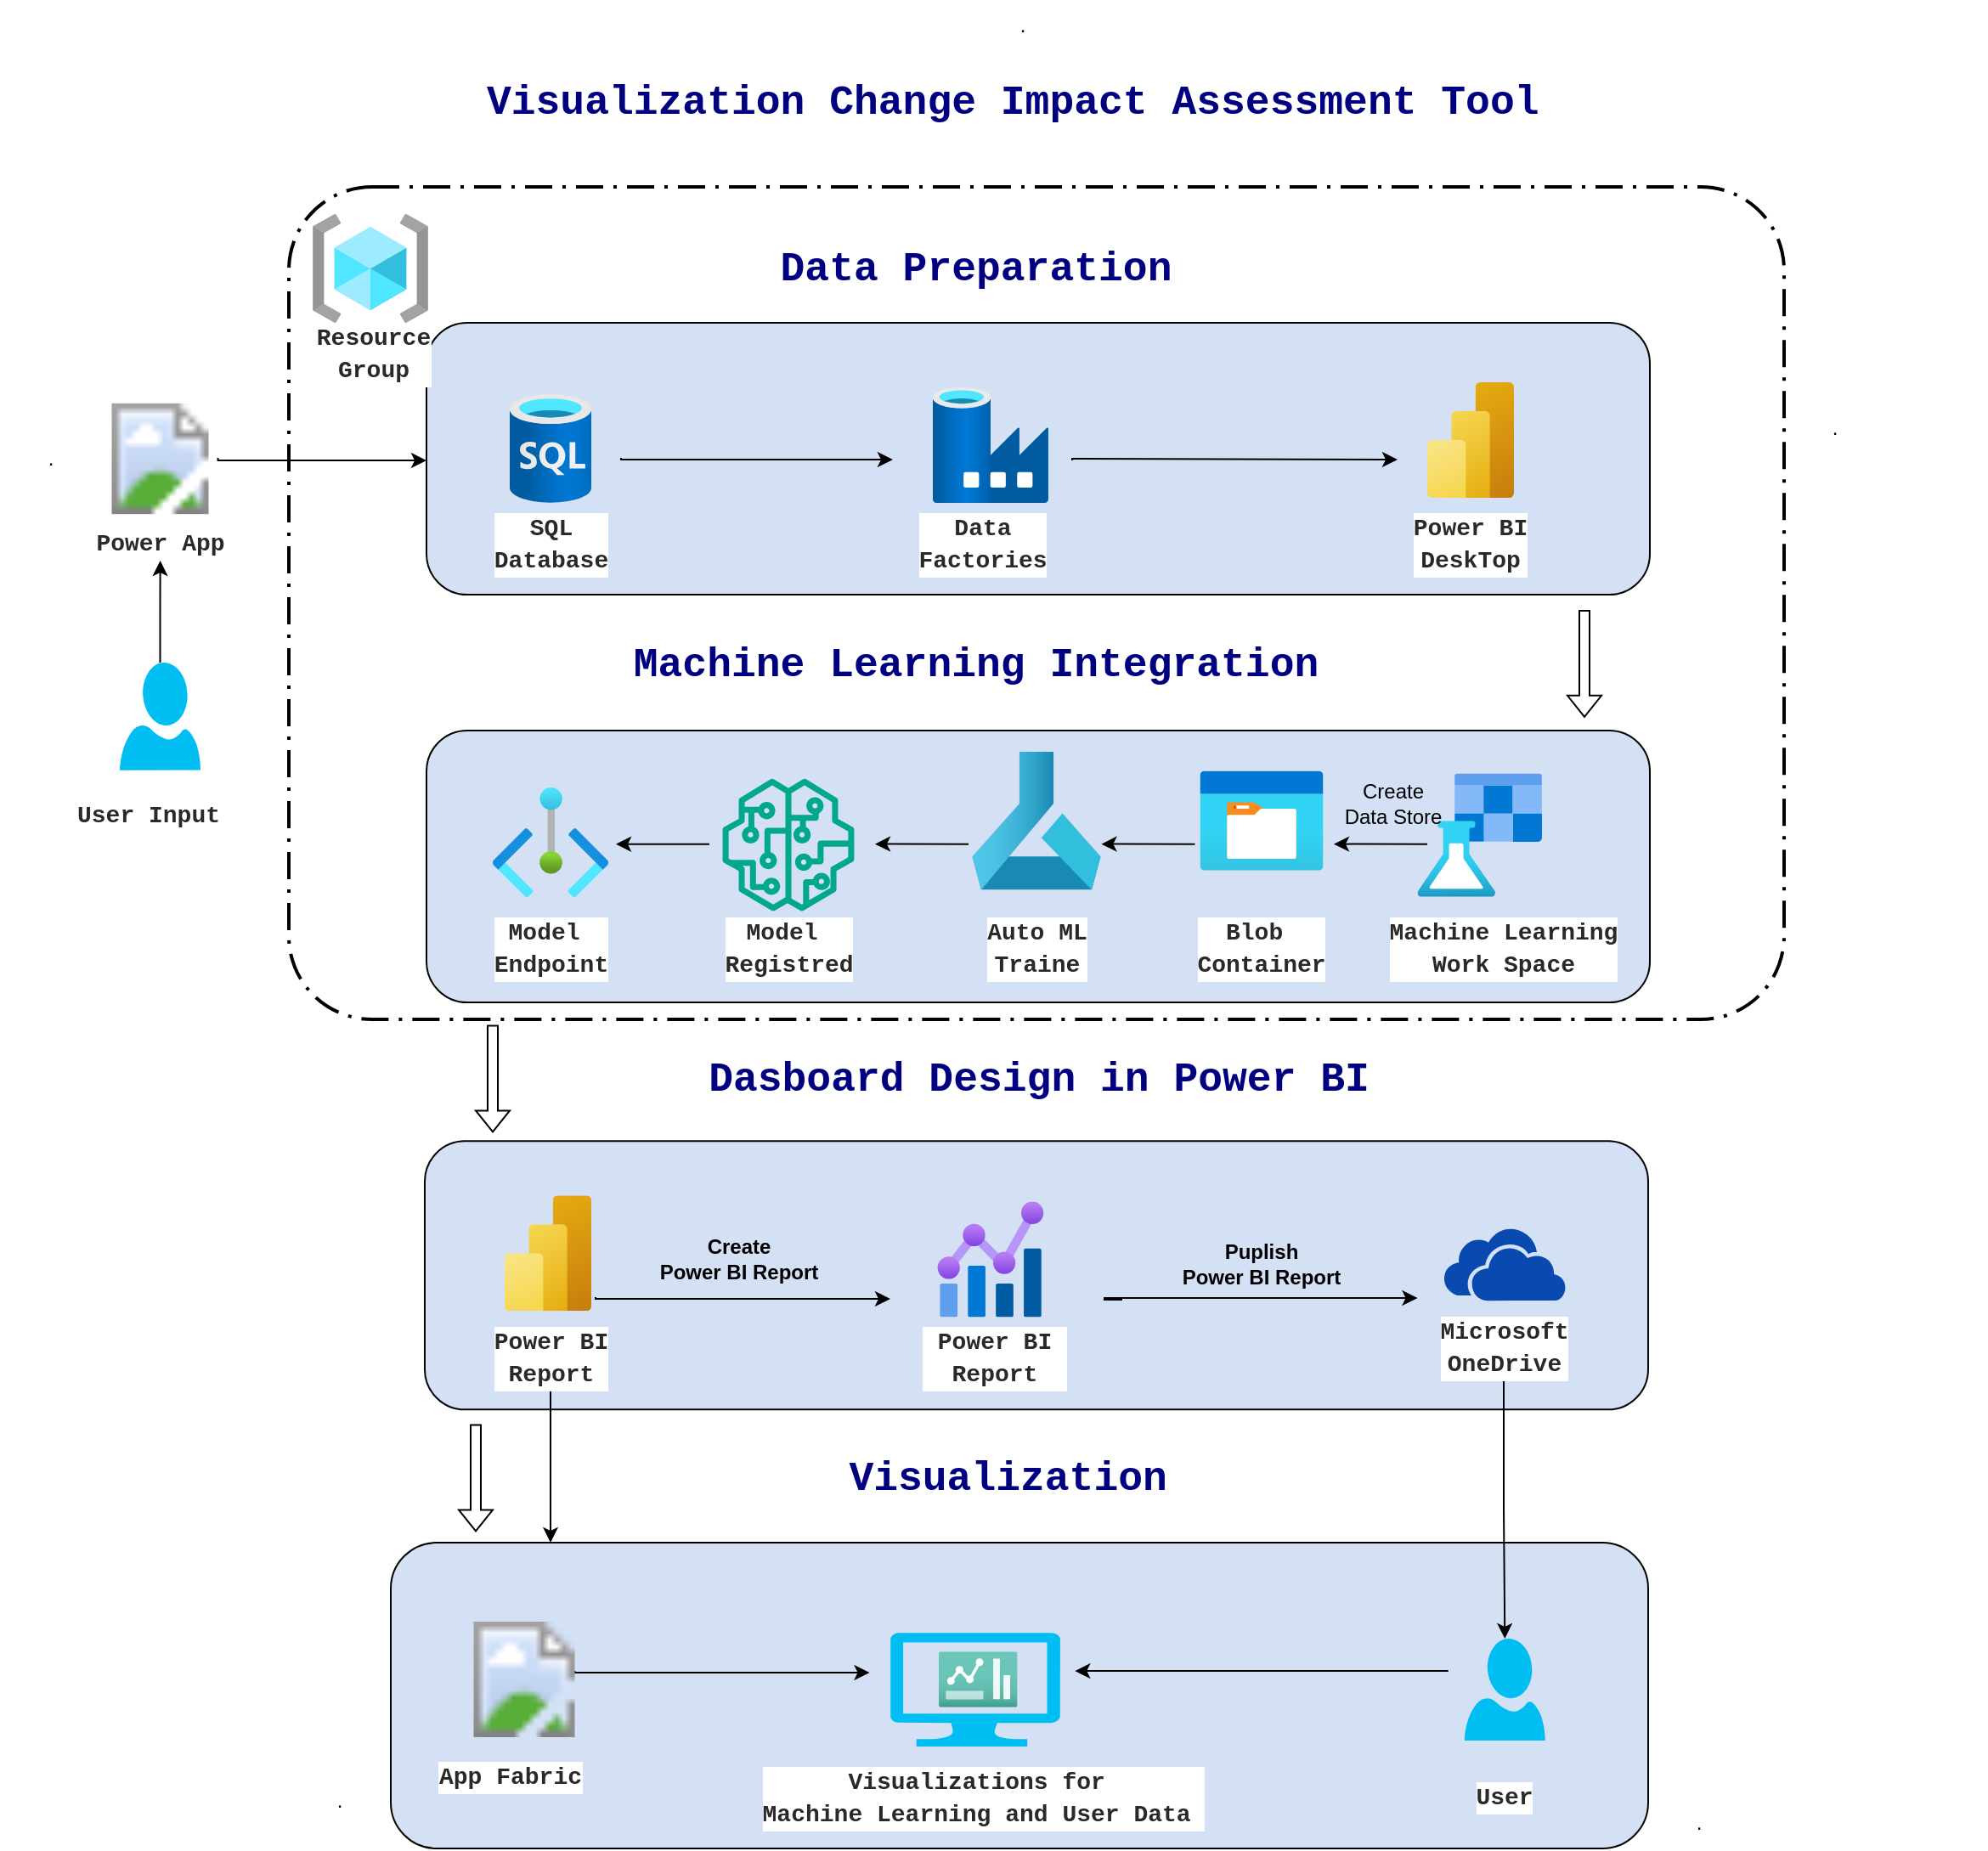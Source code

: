 <mxfile version="26.0.16">
  <diagram name="Page-1" id="pbU432u3Lik6XFS1ZEKg">
    <mxGraphModel dx="2188" dy="823" grid="1" gridSize="10" guides="1" tooltips="1" connect="1" arrows="1" fold="1" page="1" pageScale="1" pageWidth="850" pageHeight="1100" math="0" shadow="0">
      <root>
        <mxCell id="0" />
        <mxCell id="1" parent="0" />
        <mxCell id="SUZSEkjQNCOUX_3ySbaj-112" value="" style="rounded=1;whiteSpace=wrap;html=1;direction=west;fillColor=light-dark(#D4E1F5,var(--ge-dark-color, #121212));" parent="1" vertex="1">
          <mxGeometry x="-620" y="918" width="740" height="180" as="geometry" />
        </mxCell>
        <mxCell id="SUZSEkjQNCOUX_3ySbaj-16" value="" style="rounded=1;arcSize=10;dashed=1;fillColor=#FFFFFF;gradientColor=none;dashPattern=8 3 1 3;strokeWidth=2;" parent="1" vertex="1">
          <mxGeometry x="-680" y="120" width="879.99" height="490" as="geometry" />
        </mxCell>
        <mxCell id="SUZSEkjQNCOUX_3ySbaj-14" value="" style="rounded=1;whiteSpace=wrap;html=1;direction=west;fillColor=light-dark(#D4E1F5,var(--ge-dark-color, #121212));" parent="1" vertex="1">
          <mxGeometry x="-600.01" y="681.67" width="720" height="158" as="geometry" />
        </mxCell>
        <mxCell id="SUZSEkjQNCOUX_3ySbaj-13" value="" style="rounded=1;whiteSpace=wrap;html=1;direction=west;fillColor=light-dark(#D4E1F5,var(--ge-dark-color, #121212));" parent="1" vertex="1">
          <mxGeometry x="-599" y="440" width="720" height="160" as="geometry" />
        </mxCell>
        <mxCell id="SUZSEkjQNCOUX_3ySbaj-9" value="" style="rounded=1;whiteSpace=wrap;html=1;direction=west;fillColor=light-dark(#D4E1F5,var(--ge-dark-color, #121212));" parent="1" vertex="1">
          <mxGeometry x="-599" y="200" width="720" height="160" as="geometry" />
        </mxCell>
        <mxCell id="SUZSEkjQNCOUX_3ySbaj-1" value="" style="image;aspect=fixed;html=1;points=[];align=center;fontSize=12;image=img/lib/azure2/ai_machine_learning/Machine_Learning.svg;" parent="1" vertex="1">
          <mxGeometry x="-278.24" y="452.44" width="76.47" height="81.26" as="geometry" />
        </mxCell>
        <mxCell id="SUZSEkjQNCOUX_3ySbaj-2" value="" style="image;aspect=fixed;html=1;points=[];align=center;fontSize=12;image=img/lib/azure2/ai_machine_learning/Machine_Learning_Studio_Workspaces.svg;" parent="1" vertex="1">
          <mxGeometry x="-15.75" y="464.96" width="73.25" height="73.25" as="geometry" />
        </mxCell>
        <mxCell id="SUZSEkjQNCOUX_3ySbaj-4" value="" style="image;aspect=fixed;html=1;points=[];align=center;fontSize=12;image=img/lib/azure2/power_platform/PowerApps.svg;" parent="1" vertex="1">
          <mxGeometry x="-789.75" y="247.42" width="68" height="65.16" as="geometry" />
        </mxCell>
        <mxCell id="SUZSEkjQNCOUX_3ySbaj-7" value="" style="image;aspect=fixed;html=1;points=[];align=center;fontSize=12;image=img/lib/azure2/databases/Data_Factory.svg;" parent="1" vertex="1">
          <mxGeometry x="-301.03" y="238" width="68" height="68" as="geometry" />
        </mxCell>
        <mxCell id="SUZSEkjQNCOUX_3ySbaj-8" value="" style="image;aspect=fixed;html=1;points=[];align=center;fontSize=12;image=img/lib/azure2/databases/SQL_Database.svg;" parent="1" vertex="1">
          <mxGeometry x="-550" y="242" width="48" height="64" as="geometry" />
        </mxCell>
        <mxCell id="SUZSEkjQNCOUX_3ySbaj-121" value="" style="edgeStyle=orthogonalEdgeStyle;rounded=0;orthogonalLoop=1;jettySize=auto;html=1;" parent="1" source="SUZSEkjQNCOUX_3ySbaj-18" target="SUZSEkjQNCOUX_3ySbaj-49" edge="1">
          <mxGeometry relative="1" as="geometry" />
        </mxCell>
        <mxCell id="SUZSEkjQNCOUX_3ySbaj-18" value="" style="verticalLabelPosition=bottom;html=1;verticalAlign=top;align=center;strokeColor=none;fillColor=#00BEF2;shape=mxgraph.azure.user;" parent="1" vertex="1">
          <mxGeometry x="-779.5" y="400" width="47.5" height="63.32" as="geometry" />
        </mxCell>
        <mxCell id="SUZSEkjQNCOUX_3ySbaj-19" value="" style="image;aspect=fixed;html=1;points=[];align=center;fontSize=12;image=img/lib/azure2/analytics/Power_BI_Embedded.svg;" parent="1" vertex="1">
          <mxGeometry x="-553" y="713.67" width="51" height="68" as="geometry" />
        </mxCell>
        <mxCell id="SUZSEkjQNCOUX_3ySbaj-20" value="&lt;h1 style=&quot;color: rgb(41, 41, 41); background-color: rgb(255, 255, 255); font-family: Consolas, &amp;quot;Courier New&amp;quot;, monospace; font-size: 14px; line-height: 19px; white-space: pre;&quot;&gt;Model &lt;br/&gt;Endpoint&lt;/h1&gt;" style="text;html=1;align=center;verticalAlign=middle;whiteSpace=wrap;rounded=0;" parent="1" vertex="1">
          <mxGeometry x="-583.5" y="550" width="115" height="35" as="geometry" />
        </mxCell>
        <mxCell id="SUZSEkjQNCOUX_3ySbaj-21" value="" style="sketch=0;outlineConnect=0;fontColor=#232F3E;gradientColor=none;fillColor=#01A88D;strokeColor=none;dashed=0;verticalLabelPosition=bottom;verticalAlign=top;align=center;html=1;fontSize=12;fontStyle=0;aspect=fixed;pointerEvents=1;shape=mxgraph.aws4.sagemaker_model;" parent="1" vertex="1">
          <mxGeometry x="-425" y="468.32" width="78" height="78" as="geometry" />
        </mxCell>
        <mxCell id="SUZSEkjQNCOUX_3ySbaj-22" value="" style="image;aspect=fixed;html=1;points=[];align=center;fontSize=12;image=img/lib/azure2/other/Private_Endpoints.svg;" parent="1" vertex="1">
          <mxGeometry x="-560" y="473.53" width="68" height="64.68" as="geometry" />
        </mxCell>
        <mxCell id="SUZSEkjQNCOUX_3ySbaj-30" value="&lt;h1 style=&quot;color: rgb(41, 41, 41); background-color: rgb(255, 255, 255); font-family: Consolas, &amp;quot;Courier New&amp;quot;, monospace; font-size: 14px; line-height: 19px; white-space: pre;&quot;&gt;Model &lt;br/&gt;Registred&lt;/h1&gt;" style="text;html=1;align=center;verticalAlign=middle;whiteSpace=wrap;rounded=0;" parent="1" vertex="1">
          <mxGeometry x="-443.5" y="550" width="115" height="35" as="geometry" />
        </mxCell>
        <mxCell id="SUZSEkjQNCOUX_3ySbaj-31" value="" style="dashed=0;outlineConnect=0;html=1;align=center;labelPosition=center;verticalLabelPosition=bottom;verticalAlign=top;shape=mxgraph.weblogos.onedrive;fillColor=#094AB1;strokeColor=none" parent="1" vertex="1">
          <mxGeometry x="1.277e-14" y="732.4" width="71.2" height="43.2" as="geometry" />
        </mxCell>
        <mxCell id="SUZSEkjQNCOUX_3ySbaj-33" value="" style="image;aspect=fixed;html=1;points=[];align=center;fontSize=12;image=img/lib/azure2/management_governance/Metrics.svg;" parent="1" vertex="1">
          <mxGeometry x="-299.03" y="717.3" width="64" height="68" as="geometry" />
        </mxCell>
        <mxCell id="SUZSEkjQNCOUX_3ySbaj-37" value="" style="verticalLabelPosition=bottom;html=1;verticalAlign=top;align=center;strokeColor=none;fillColor=#00BEF2;shape=mxgraph.azure.computer;pointerEvents=1;" parent="1" vertex="1">
          <mxGeometry x="-326.03" y="971" width="100" height="67" as="geometry" />
        </mxCell>
        <mxCell id="SUZSEkjQNCOUX_3ySbaj-138" value="" style="edgeStyle=orthogonalEdgeStyle;rounded=0;orthogonalLoop=1;jettySize=auto;html=1;" parent="1" source="SUZSEkjQNCOUX_3ySbaj-38" target="SUZSEkjQNCOUX_3ySbaj-112" edge="1">
          <mxGeometry relative="1" as="geometry">
            <Array as="points">
              <mxPoint x="-526" y="890" />
              <mxPoint x="-526" y="890" />
            </Array>
          </mxGeometry>
        </mxCell>
        <mxCell id="SUZSEkjQNCOUX_3ySbaj-38" value="&lt;div style=&quot;color: rgb(41, 41, 41); background-color: rgb(255, 255, 255); font-family: Consolas, &amp;quot;Courier New&amp;quot;, monospace; font-size: 14px; line-height: 19px; white-space: pre;&quot;&gt;&lt;b&gt;Power BI&lt;br&gt;Report&lt;/b&gt;&lt;/div&gt;" style="text;html=1;align=center;verticalAlign=middle;whiteSpace=wrap;rounded=0;" parent="1" vertex="1">
          <mxGeometry x="-583.5" y="791.3" width="115" height="35" as="geometry" />
        </mxCell>
        <mxCell id="SUZSEkjQNCOUX_3ySbaj-39" value="&lt;div style=&quot;color: rgb(41, 41, 41); background-color: rgb(255, 255, 255); font-family: Consolas, &amp;quot;Courier New&amp;quot;, monospace; font-size: 14px; line-height: 19px; white-space: pre;&quot;&gt;&lt;b&gt; Power BI &lt;br&gt;Report&lt;/b&gt;&lt;/div&gt;" style="text;html=1;align=center;verticalAlign=middle;whiteSpace=wrap;rounded=0;" parent="1" vertex="1">
          <mxGeometry x="-321.51" y="791.3" width="115" height="35" as="geometry" />
        </mxCell>
        <mxCell id="SUZSEkjQNCOUX_3ySbaj-125" value="" style="edgeStyle=orthogonalEdgeStyle;rounded=0;orthogonalLoop=1;jettySize=auto;html=1;" parent="1" source="SUZSEkjQNCOUX_3ySbaj-40" target="SUZSEkjQNCOUX_3ySbaj-44" edge="1">
          <mxGeometry relative="1" as="geometry" />
        </mxCell>
        <mxCell id="SUZSEkjQNCOUX_3ySbaj-40" value="&lt;div style=&quot;color: rgb(41, 41, 41); background-color: rgb(255, 255, 255); font-family: Consolas, &amp;quot;Courier New&amp;quot;, monospace; font-size: 14px; line-height: 19px; white-space: pre;&quot;&gt;&lt;b&gt;Microsoft&lt;br&gt;OneDrive&lt;/b&gt;&lt;/div&gt;" style="text;html=1;align=center;verticalAlign=middle;whiteSpace=wrap;rounded=0;" parent="1" vertex="1">
          <mxGeometry x="-22.5" y="785.3" width="115" height="35" as="geometry" />
        </mxCell>
        <mxCell id="SUZSEkjQNCOUX_3ySbaj-41" value="&lt;h1 style=&quot;color: rgb(41, 41, 41); background-color: rgb(255, 255, 255); font-family: Consolas, &amp;quot;Courier New&amp;quot;, monospace; font-size: 14px; line-height: 19px; white-space: pre;&quot;&gt; SQL &lt;br&gt;Database&lt;/h1&gt;" style="text;html=1;align=center;verticalAlign=middle;whiteSpace=wrap;rounded=0;" parent="1" vertex="1">
          <mxGeometry x="-583.5" y="312.58" width="115" height="35" as="geometry" />
        </mxCell>
        <mxCell id="SUZSEkjQNCOUX_3ySbaj-42" value="&lt;h1 style=&quot;color: rgb(41, 41, 41); background-color: rgb(255, 255, 255); font-family: Consolas, &amp;quot;Courier New&amp;quot;, monospace; font-size: 14px; line-height: 19px; white-space: pre;&quot;&gt; Data &lt;br&gt;Factories&lt;/h1&gt;" style="text;html=1;align=center;verticalAlign=middle;whiteSpace=wrap;rounded=0;" parent="1" vertex="1">
          <mxGeometry x="-325.03" y="312.58" width="107.03" height="35" as="geometry" />
        </mxCell>
        <mxCell id="SUZSEkjQNCOUX_3ySbaj-44" value="" style="verticalLabelPosition=bottom;html=1;verticalAlign=top;align=center;strokeColor=none;fillColor=#00BEF2;shape=mxgraph.azure.user;" parent="1" vertex="1">
          <mxGeometry x="11.85" y="974.5" width="47.5" height="60" as="geometry" />
        </mxCell>
        <mxCell id="SUZSEkjQNCOUX_3ySbaj-45" value="&lt;div style=&quot;color: rgb(41, 41, 41); background-color: rgb(255, 255, 255); font-family: Consolas, &amp;quot;Courier New&amp;quot;, monospace; font-weight: normal; line-height: 19px; white-space-collapse: preserve;&quot;&gt;&lt;span style=&quot;color: rgb(0, 0, 128); font-weight: bold;&quot;&gt;&lt;font style=&quot;font-size: 24px;&quot;&gt;Data Preparation&lt;/font&gt;&lt;/span&gt;&lt;/div&gt;" style="text;strokeColor=none;fillColor=none;html=1;fontSize=24;fontStyle=1;verticalAlign=middle;align=center;" parent="1" vertex="1">
          <mxGeometry x="-401.78" y="148" width="251.5" height="40" as="geometry" />
        </mxCell>
        <mxCell id="SUZSEkjQNCOUX_3ySbaj-48" value="&lt;h1 style=&quot;color: rgb(41, 41, 41); background-color: rgb(255, 255, 255); font-family: Consolas, &amp;quot;Courier New&amp;quot;, monospace; font-size: 14px; line-height: 19px; white-space: pre;&quot;&gt;User Input&lt;/h1&gt;" style="text;html=1;align=center;verticalAlign=middle;whiteSpace=wrap;rounded=0;" parent="1" vertex="1">
          <mxGeometry x="-820" y="472.5" width="115" height="35" as="geometry" />
        </mxCell>
        <mxCell id="SUZSEkjQNCOUX_3ySbaj-49" value="&lt;h1 style=&quot;color: rgb(41, 41, 41); background-color: rgb(255, 255, 255); font-family: Consolas, &amp;quot;Courier New&amp;quot;, monospace; font-size: 14px; line-height: 19px; white-space: pre;&quot;&gt;Power App&lt;/h1&gt;" style="text;html=1;align=center;verticalAlign=middle;whiteSpace=wrap;rounded=0;" parent="1" vertex="1">
          <mxGeometry x="-813.25" y="320" width="115" height="20" as="geometry" />
        </mxCell>
        <mxCell id="SUZSEkjQNCOUX_3ySbaj-50" value="" style="image;aspect=fixed;html=1;points=[];align=center;fontSize=12;image=img/lib/azure2/general/Resource_Groups.svg;" parent="1" vertex="1">
          <mxGeometry x="-666" y="136" width="68" height="64" as="geometry" />
        </mxCell>
        <mxCell id="SUZSEkjQNCOUX_3ySbaj-62" value="&lt;div style=&quot;color: rgb(41, 41, 41); background-color: rgb(255, 255, 255); font-family: Consolas, &amp;quot;Courier New&amp;quot;, monospace; line-height: 19px; white-space-collapse: preserve;&quot;&gt;&lt;span style=&quot;color: rgb(0, 0, 128);&quot;&gt;&lt;font style=&quot;font-size: 24px;&quot;&gt;Machine Learning Integration&lt;/font&gt;&lt;/span&gt;&lt;/div&gt;" style="text;strokeColor=none;fillColor=none;html=1;fontSize=24;fontStyle=1;verticalAlign=middle;align=center;" parent="1" vertex="1">
          <mxGeometry x="-466.78" y="380.7" width="381.5" height="40" as="geometry" />
        </mxCell>
        <mxCell id="SUZSEkjQNCOUX_3ySbaj-69" value="" style="edgeStyle=orthogonalEdgeStyle;rounded=0;orthogonalLoop=1;jettySize=auto;html=1;" parent="1" target="SUZSEkjQNCOUX_3ySbaj-9" edge="1">
          <mxGeometry relative="1" as="geometry">
            <mxPoint x="-721.75" y="279.5" as="sourcePoint" />
            <mxPoint x="-648.285" y="280.0" as="targetPoint" />
            <Array as="points">
              <mxPoint x="-722" y="281" />
            </Array>
          </mxGeometry>
        </mxCell>
        <mxCell id="SUZSEkjQNCOUX_3ySbaj-74" value="" style="edgeStyle=orthogonalEdgeStyle;rounded=0;orthogonalLoop=1;jettySize=auto;html=1;" parent="1" edge="1">
          <mxGeometry relative="1" as="geometry">
            <mxPoint x="-484.53" y="279.5" as="sourcePoint" />
            <mxPoint x="-324.53" y="280.5" as="targetPoint" />
            <Array as="points">
              <mxPoint x="-484.78" y="281" />
            </Array>
          </mxGeometry>
        </mxCell>
        <mxCell id="SUZSEkjQNCOUX_3ySbaj-76" value="" style="edgeStyle=orthogonalEdgeStyle;rounded=0;orthogonalLoop=1;jettySize=auto;html=1;" parent="1" edge="1">
          <mxGeometry relative="1" as="geometry">
            <mxPoint x="-219" y="281" as="sourcePoint" />
            <mxPoint x="-27.5" y="280.5" as="targetPoint" />
            <Array as="points">
              <mxPoint x="-219" y="280" />
              <mxPoint x="-219" y="281" />
            </Array>
          </mxGeometry>
        </mxCell>
        <mxCell id="SUZSEkjQNCOUX_3ySbaj-77" value="" style="image;aspect=fixed;html=1;points=[];align=center;fontSize=12;image=img/lib/azure2/general/Storage_Container.svg;" parent="1" vertex="1">
          <mxGeometry x="-143.75" y="463.62" width="72.5" height="58.91" as="geometry" />
        </mxCell>
        <mxCell id="SUZSEkjQNCOUX_3ySbaj-78" value="&lt;h1 style=&quot;color: rgb(41, 41, 41); background-color: rgb(255, 255, 255); font-family: Consolas, &amp;quot;Courier New&amp;quot;, monospace; font-size: 14px; line-height: 19px; white-space: pre;&quot;&gt;Blob &lt;br&gt;Container&lt;/h1&gt;" style="text;html=1;align=center;verticalAlign=middle;whiteSpace=wrap;rounded=0;" parent="1" vertex="1">
          <mxGeometry x="-165" y="550" width="115" height="35" as="geometry" />
        </mxCell>
        <mxCell id="SUZSEkjQNCOUX_3ySbaj-79" value="&lt;h1 style=&quot;color: rgb(41, 41, 41); background-color: rgb(255, 255, 255); font-family: Consolas, &amp;quot;Courier New&amp;quot;, monospace; font-size: 14px; line-height: 19px; white-space: pre;&quot;&gt;Auto ML&lt;br/&gt;Traine&lt;/h1&gt;" style="text;html=1;align=center;verticalAlign=middle;whiteSpace=wrap;rounded=0;" parent="1" vertex="1">
          <mxGeometry x="-297.5" y="550" width="115" height="35" as="geometry" />
        </mxCell>
        <mxCell id="SUZSEkjQNCOUX_3ySbaj-83" value="&lt;h1&gt;&lt;font style=&quot;&quot;&gt;&lt;br&gt;&lt;/font&gt;&lt;/h1&gt;" style="text;html=1;align=center;verticalAlign=middle;whiteSpace=wrap;rounded=0;" parent="1" vertex="1">
          <mxGeometry x="180" y="710" width="138.38" as="geometry" />
        </mxCell>
        <mxCell id="SUZSEkjQNCOUX_3ySbaj-88" value="&lt;h1 style=&quot;color: rgb(41, 41, 41); background-color: rgb(255, 255, 255); font-family: Consolas, &amp;quot;Courier New&amp;quot;, monospace; font-size: 14px; line-height: 19px; white-space: pre;&quot;&gt;Machine Learning&lt;br&gt;Work Space&lt;/h1&gt;" style="text;html=1;align=center;verticalAlign=middle;whiteSpace=wrap;rounded=0;" parent="1" vertex="1">
          <mxGeometry x="-50" y="550" width="170" height="35" as="geometry" />
        </mxCell>
        <mxCell id="SUZSEkjQNCOUX_3ySbaj-95" value="" style="edgeStyle=orthogonalEdgeStyle;rounded=0;orthogonalLoop=1;jettySize=auto;html=1;" parent="1" edge="1">
          <mxGeometry relative="1" as="geometry">
            <mxPoint x="-146.77" y="506.82" as="sourcePoint" />
            <mxPoint x="-201.77" y="506.82" as="targetPoint" />
            <Array as="points">
              <mxPoint x="-190.77" y="506.82" />
              <mxPoint x="-190.77" y="506.82" />
            </Array>
          </mxGeometry>
        </mxCell>
        <mxCell id="SUZSEkjQNCOUX_3ySbaj-96" value="" style="edgeStyle=orthogonalEdgeStyle;rounded=0;orthogonalLoop=1;jettySize=auto;html=1;" parent="1" edge="1">
          <mxGeometry relative="1" as="geometry">
            <mxPoint x="-280" y="506.82" as="sourcePoint" />
            <mxPoint x="-335" y="506.82" as="targetPoint" />
            <Array as="points">
              <mxPoint x="-324" y="506.82" />
              <mxPoint x="-324" y="506.82" />
            </Array>
          </mxGeometry>
        </mxCell>
        <mxCell id="SUZSEkjQNCOUX_3ySbaj-97" value="&lt;h1 style=&quot;color: rgb(41, 41, 41); background-color: rgb(255, 255, 255); font-family: Consolas, &amp;quot;Courier New&amp;quot;, monospace; font-size: 14px; line-height: 19px; white-space: pre;&quot;&gt;Resource&lt;br/&gt;Group&lt;/h1&gt;" style="text;html=1;align=center;verticalAlign=middle;whiteSpace=wrap;rounded=0;" parent="1" vertex="1">
          <mxGeometry x="-670" y="200" width="80" height="35" as="geometry" />
        </mxCell>
        <mxCell id="SUZSEkjQNCOUX_3ySbaj-98" value="" style="shape=singleArrow;direction=south;whiteSpace=wrap;html=1;" parent="1" vertex="1">
          <mxGeometry x="72.5" y="369.48" width="20" height="62.44" as="geometry" />
        </mxCell>
        <mxCell id="SUZSEkjQNCOUX_3ySbaj-100" value="Create&lt;br&gt;Data Store" style="text;html=1;align=center;verticalAlign=middle;whiteSpace=wrap;rounded=0;" parent="1" vertex="1">
          <mxGeometry x="-60" y="468.32" width="60" height="30" as="geometry" />
        </mxCell>
        <mxCell id="SUZSEkjQNCOUX_3ySbaj-101" value="" style="edgeStyle=orthogonalEdgeStyle;rounded=0;orthogonalLoop=1;jettySize=auto;html=1;" parent="1" edge="1">
          <mxGeometry relative="1" as="geometry">
            <mxPoint x="-432.5" y="506.86" as="sourcePoint" />
            <mxPoint x="-487.5" y="506.86" as="targetPoint" />
            <Array as="points">
              <mxPoint x="-476.5" y="506.86" />
              <mxPoint x="-476.5" y="506.86" />
            </Array>
          </mxGeometry>
        </mxCell>
        <mxCell id="SUZSEkjQNCOUX_3ySbaj-103" value="" style="edgeStyle=orthogonalEdgeStyle;rounded=0;orthogonalLoop=1;jettySize=auto;html=1;" parent="1" edge="1">
          <mxGeometry relative="1" as="geometry">
            <mxPoint x="-10" y="506.83" as="sourcePoint" />
            <mxPoint x="-65" y="506.83" as="targetPoint" />
            <Array as="points">
              <mxPoint x="-54" y="506.83" />
              <mxPoint x="-54" y="506.83" />
            </Array>
          </mxGeometry>
        </mxCell>
        <mxCell id="SUZSEkjQNCOUX_3ySbaj-104" value="" style="image;aspect=fixed;html=1;points=[];align=center;fontSize=12;image=img/lib/azure2/general/Dashboard2.svg;" parent="1" vertex="1">
          <mxGeometry x="-297.5" y="982.16" width="46.28" height="32.67" as="geometry" />
        </mxCell>
        <mxCell id="SUZSEkjQNCOUX_3ySbaj-108" value="" style="edgeStyle=orthogonalEdgeStyle;rounded=0;orthogonalLoop=1;jettySize=auto;html=1;" parent="1" edge="1">
          <mxGeometry relative="1" as="geometry">
            <mxPoint x="-499.53" y="773.5" as="sourcePoint" />
            <mxPoint x="-326.03" y="774.5" as="targetPoint" />
            <Array as="points">
              <mxPoint x="-499.78" y="775" />
            </Array>
          </mxGeometry>
        </mxCell>
        <mxCell id="SUZSEkjQNCOUX_3ySbaj-114" value="&lt;b&gt;Create&lt;br&gt;Power BI Report&lt;/b&gt;" style="text;html=1;align=center;verticalAlign=middle;whiteSpace=wrap;rounded=0;" parent="1" vertex="1">
          <mxGeometry x="-470" y="735.6" width="110" height="30" as="geometry" />
        </mxCell>
        <mxCell id="SUZSEkjQNCOUX_3ySbaj-116" value="" style="edgeStyle=orthogonalEdgeStyle;rounded=0;orthogonalLoop=1;jettySize=auto;html=1;" parent="1" edge="1">
          <mxGeometry relative="1" as="geometry">
            <mxPoint x="-190" y="774" as="sourcePoint" />
            <mxPoint x="-15.75" y="774" as="targetPoint" />
            <Array as="points">
              <mxPoint x="-200" y="775" />
            </Array>
          </mxGeometry>
        </mxCell>
        <mxCell id="SUZSEkjQNCOUX_3ySbaj-117" value="&lt;b&gt;Puplish&lt;br&gt;Power BI Report&lt;/b&gt;" style="text;html=1;align=center;verticalAlign=middle;whiteSpace=wrap;rounded=0;" parent="1" vertex="1">
          <mxGeometry x="-168.75" y="739" width="122.5" height="30" as="geometry" />
        </mxCell>
        <mxCell id="SUZSEkjQNCOUX_3ySbaj-118" value="" style="edgeStyle=orthogonalEdgeStyle;rounded=0;orthogonalLoop=1;jettySize=auto;html=1;" parent="1" edge="1">
          <mxGeometry relative="1" as="geometry">
            <mxPoint x="-511.75" y="993.5" as="sourcePoint" />
            <mxPoint x="-338.25" y="994.5" as="targetPoint" />
            <Array as="points">
              <mxPoint x="-512" y="995" />
            </Array>
          </mxGeometry>
        </mxCell>
        <mxCell id="SUZSEkjQNCOUX_3ySbaj-119" value="&lt;div style=&quot;color: rgb(41, 41, 41); background-color: rgb(255, 255, 255); font-family: Consolas, &amp;quot;Courier New&amp;quot;, monospace; font-size: 14px; line-height: 19px; white-space: pre;&quot;&gt;&lt;b&gt;App Fabric&lt;/b&gt;&lt;/div&gt;" style="text;html=1;align=center;verticalAlign=middle;whiteSpace=wrap;rounded=0;" parent="1" vertex="1">
          <mxGeometry x="-607" y="1038" width="115" height="35" as="geometry" />
        </mxCell>
        <mxCell id="SUZSEkjQNCOUX_3ySbaj-124" value="" style="edgeStyle=orthogonalEdgeStyle;rounded=0;orthogonalLoop=1;jettySize=auto;html=1;" parent="1" edge="1">
          <mxGeometry relative="1" as="geometry">
            <mxPoint x="2.38" y="993.51" as="sourcePoint" />
            <mxPoint x="-217.37" y="993.52" as="targetPoint" />
          </mxGeometry>
        </mxCell>
        <mxCell id="SUZSEkjQNCOUX_3ySbaj-128" value="" style="shape=singleArrow;direction=south;whiteSpace=wrap;html=1;" parent="1" vertex="1">
          <mxGeometry x="-570" y="613.78" width="20" height="62.44" as="geometry" />
        </mxCell>
        <mxCell id="SUZSEkjQNCOUX_3ySbaj-130" value="&lt;div style=&quot;color: rgb(41, 41, 41); background-color: rgb(255, 255, 255); font-family: Consolas, &amp;quot;Courier New&amp;quot;, monospace; font-size: 14px; line-height: 19px; white-space: pre;&quot;&gt;&lt;div style=&quot;line-height: 19px;&quot;&gt;&lt;b&gt;Visualizations for &lt;br&gt;Machine Learning and User Data &lt;/b&gt;&lt;/div&gt;&lt;/div&gt;" style="text;html=1;align=center;verticalAlign=middle;whiteSpace=wrap;rounded=0;" parent="1" vertex="1">
          <mxGeometry x="-381.51" y="1050" width="221.51" height="35" as="geometry" />
        </mxCell>
        <mxCell id="SUZSEkjQNCOUX_3ySbaj-131" value="" style="shape=singleArrow;direction=south;whiteSpace=wrap;html=1;" parent="1" vertex="1">
          <mxGeometry x="-580" y="848.78" width="20" height="62.44" as="geometry" />
        </mxCell>
        <mxCell id="SUZSEkjQNCOUX_3ySbaj-132" value="&lt;h1 style=&quot;color: rgb(41, 41, 41); background-color: rgb(255, 255, 255); font-family: Consolas, &amp;quot;Courier New&amp;quot;, monospace; font-size: 14px; line-height: 19px; white-space: pre;&quot;&gt;User&lt;/h1&gt;" style="text;html=1;align=center;verticalAlign=middle;whiteSpace=wrap;rounded=0;" parent="1" vertex="1">
          <mxGeometry x="-22.5" y="1050" width="115" height="35" as="geometry" />
        </mxCell>
        <mxCell id="SUZSEkjQNCOUX_3ySbaj-133" value="" style="image;aspect=fixed;html=1;points=[];align=center;fontSize=12;image=img/lib/azure2/analytics/Power_BI_Embedded.svg;" parent="1" vertex="1">
          <mxGeometry x="-10" y="235.0" width="51" height="68" as="geometry" />
        </mxCell>
        <mxCell id="SUZSEkjQNCOUX_3ySbaj-134" value="" style="image;aspect=fixed;html=1;points=[];align=center;fontSize=12;image=img/lib/azure2/power_platform/PowerPlatform.svg;" parent="1" vertex="1">
          <mxGeometry x="-573.66" y="964.5" width="64.32" height="68" as="geometry" />
        </mxCell>
        <mxCell id="SUZSEkjQNCOUX_3ySbaj-139" value="&lt;div style=&quot;color: rgb(41, 41, 41); background-color: rgb(255, 255, 255); font-family: Consolas, &amp;quot;Courier New&amp;quot;, monospace; font-size: 14px; line-height: 19px; white-space: pre;&quot;&gt;&lt;b&gt;Power BI&lt;br&gt;DeskTop&lt;/b&gt;&lt;/div&gt;" style="text;html=1;align=center;verticalAlign=middle;whiteSpace=wrap;rounded=0;" parent="1" vertex="1">
          <mxGeometry x="-42" y="312.5" width="115" height="35" as="geometry" />
        </mxCell>
        <mxCell id="YPgmsgtWzGODVqg9kVuv-1" value="." style="text;html=1;align=center;verticalAlign=middle;whiteSpace=wrap;rounded=0;" parent="1" vertex="1">
          <mxGeometry x="-680" y="1055" width="60" height="30" as="geometry" />
        </mxCell>
        <mxCell id="YPgmsgtWzGODVqg9kVuv-2" value="." style="text;html=1;align=center;verticalAlign=middle;whiteSpace=wrap;rounded=0;" parent="1" vertex="1">
          <mxGeometry x="120" y="1068" width="60" height="30" as="geometry" />
        </mxCell>
        <mxCell id="YPgmsgtWzGODVqg9kVuv-3" value="." style="text;html=1;align=center;verticalAlign=middle;whiteSpace=wrap;rounded=0;" parent="1" vertex="1">
          <mxGeometry x="-849.75" y="265" width="60" height="30" as="geometry" />
        </mxCell>
        <mxCell id="YPgmsgtWzGODVqg9kVuv-4" value="." style="text;html=1;align=center;verticalAlign=middle;whiteSpace=wrap;rounded=0;" parent="1" vertex="1">
          <mxGeometry x="199.99" y="247.42" width="60" height="30" as="geometry" />
        </mxCell>
        <mxCell id="YPgmsgtWzGODVqg9kVuv-5" value="." style="text;html=1;align=center;verticalAlign=middle;whiteSpace=wrap;rounded=0;" parent="1" vertex="1">
          <mxGeometry x="-278.24" y="10" width="60" height="30" as="geometry" />
        </mxCell>
        <mxCell id="YPgmsgtWzGODVqg9kVuv-7" value="&lt;div style=&quot;color: rgb(41, 41, 41); background-color: rgb(255, 255, 255); font-family: Consolas, &amp;quot;Courier New&amp;quot;, monospace; line-height: 19px; white-space-collapse: preserve;&quot;&gt;&lt;span style=&quot;color: rgb(0, 0, 128);&quot;&gt;&lt;font style=&quot;font-size: 24px;&quot;&gt;Dasboard Design in Power BI&lt;/font&gt;&lt;/span&gt;&lt;/div&gt;" style="text;strokeColor=none;fillColor=none;html=1;fontSize=24;fontStyle=1;verticalAlign=middle;align=center;" parent="1" vertex="1">
          <mxGeometry x="-429.75" y="625" width="381.5" height="40" as="geometry" />
        </mxCell>
        <mxCell id="YPgmsgtWzGODVqg9kVuv-8" value="&lt;div style=&quot;color: rgb(41, 41, 41); background-color: rgb(255, 255, 255); font-family: Consolas, &amp;quot;Courier New&amp;quot;, monospace; line-height: 19px; white-space-collapse: preserve;&quot;&gt;&lt;span style=&quot;color: rgb(0, 0, 128);&quot;&gt;&lt;font style=&quot;font-size: 24px;&quot;&gt;Visualization &lt;/font&gt;&lt;/span&gt;&lt;/div&gt;" style="text;strokeColor=none;fillColor=none;html=1;fontSize=24;fontStyle=1;verticalAlign=middle;align=center;" parent="1" vertex="1">
          <mxGeometry x="-440.75" y="860" width="381.5" height="40" as="geometry" />
        </mxCell>
        <mxCell id="YPgmsgtWzGODVqg9kVuv-10" value="&lt;div style=&quot;color: rgb(41, 41, 41); background-color: rgb(255, 255, 255); font-family: Consolas, &amp;quot;Courier New&amp;quot;, monospace; line-height: 19px; white-space-collapse: preserve;&quot;&gt;&lt;font style=&quot;font-size: 24px;&quot;&gt;&lt;span style=&quot;color: rgb(0, 0, 128);&quot;&gt;&lt;font style=&quot;&quot;&gt;Visualization Change Impact Assessment Tool &lt;/font&gt;&lt;/span&gt;&lt;span style=&quot;color: rgb(15, 74, 133);&quot;&gt; &lt;/span&gt;&lt;/font&gt;&lt;/div&gt;" style="text;strokeColor=none;fillColor=none;html=1;fontSize=24;fontStyle=1;verticalAlign=middle;align=center;" parent="1" vertex="1">
          <mxGeometry x="-615" y="50" width="750" height="40" as="geometry" />
        </mxCell>
      </root>
    </mxGraphModel>
  </diagram>
</mxfile>
